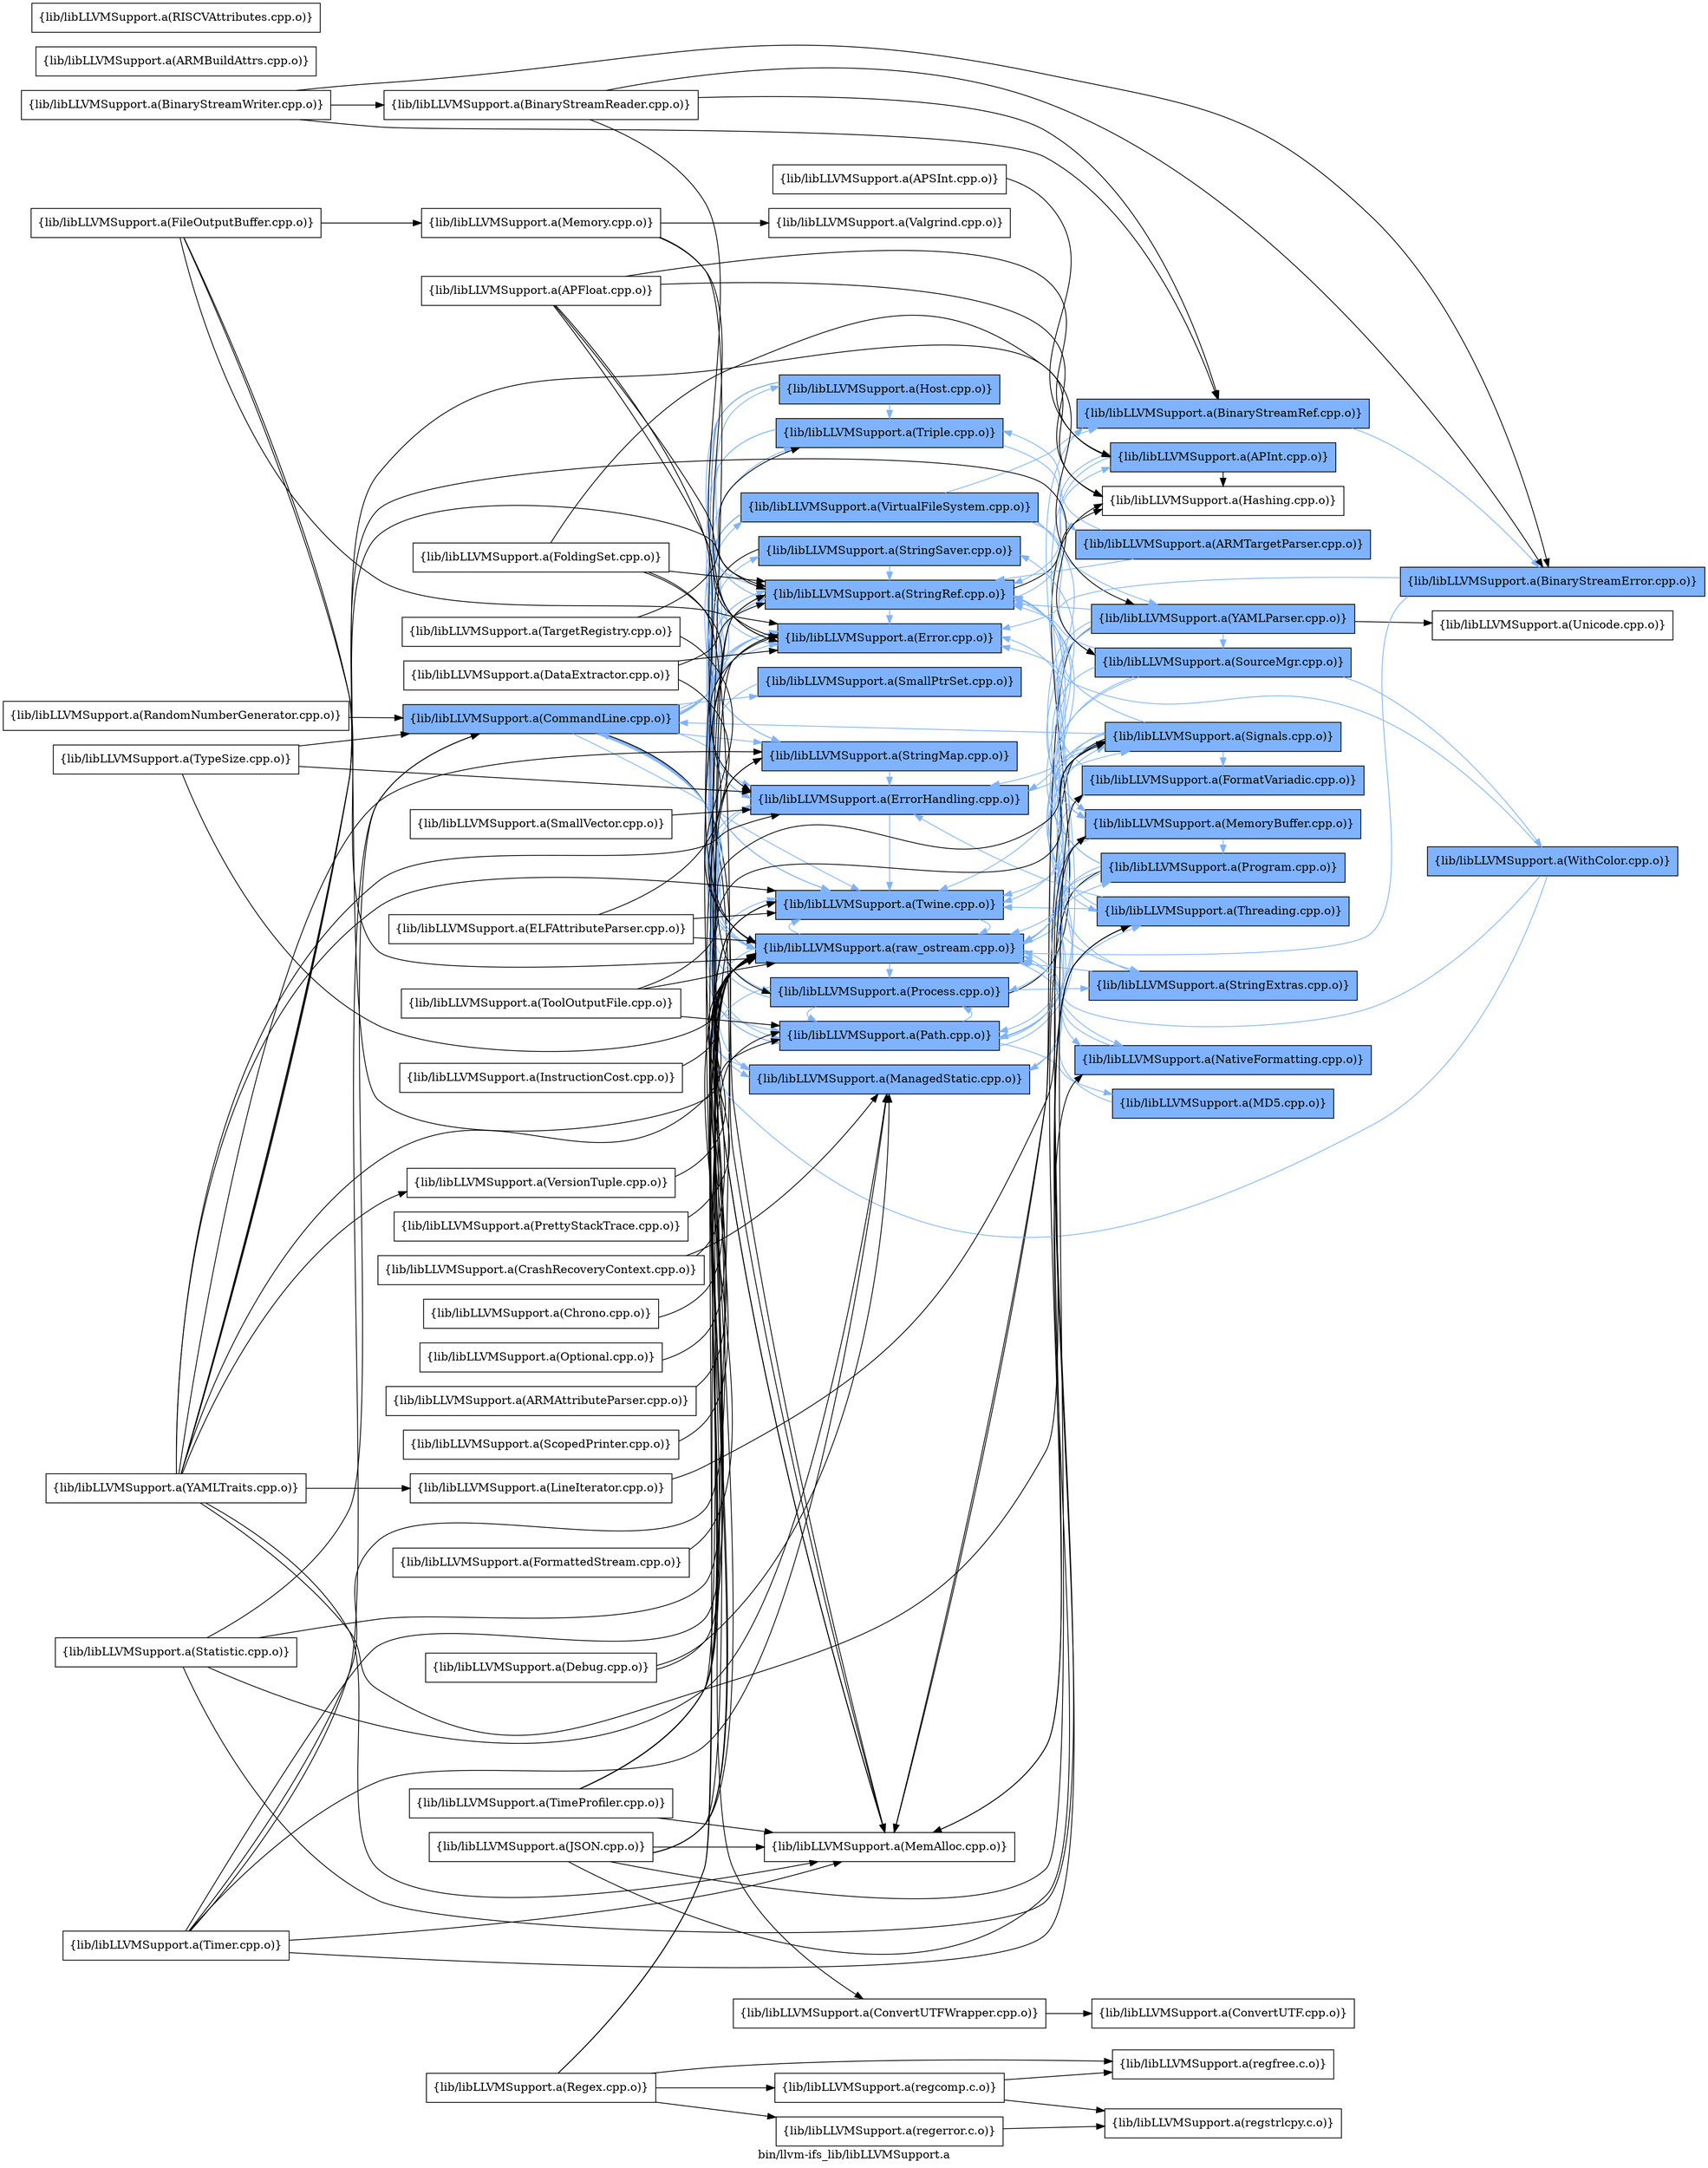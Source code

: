 digraph "bin/llvm-ifs_lib/libLLVMSupport.a" {
	label="bin/llvm-ifs_lib/libLLVMSupport.a";
	rankdir=LR;
	{ rank=same; Node0x55b523c15668;  }
	{ rank=same; Node0x55b523c16c48; Node0x55b523c1ea38; Node0x55b523c1e768; Node0x55b523c1ebc8; Node0x55b523c1dfe8; Node0x55b523c18868; Node0x55b523c1b338; Node0x55b523c19038; Node0x55b523c197b8; Node0x55b523c16a18; Node0x55b523c15258; Node0x55b523c1d958; Node0x55b523c18f48; Node0x55b523c18c78; Node0x55b523c17d78; Node0x55b523c1a528;  }
	{ rank=same; Node0x55b523c16568; Node0x55b523c1cff8; Node0x55b523c18188; Node0x55b523c17e68; Node0x55b523c162e8; Node0x55b523c17198; Node0x55b523c1d048; Node0x55b523c1ddb8; Node0x55b523c17918; Node0x55b523c1bf18; Node0x55b523c1ab18; Node0x55b523c1b0b8; Node0x55b523c1df48; Node0x55b523c1acf8; Node0x55b523c1e678;  }
	{ rank=same; Node0x55b523c15668;  }
	{ rank=same; Node0x55b523c16c48; Node0x55b523c1ea38; Node0x55b523c1e768; Node0x55b523c1ebc8; Node0x55b523c1dfe8; Node0x55b523c18868; Node0x55b523c1b338; Node0x55b523c19038; Node0x55b523c197b8; Node0x55b523c16a18; Node0x55b523c15258; Node0x55b523c1d958; Node0x55b523c18f48; Node0x55b523c18c78; Node0x55b523c17d78; Node0x55b523c1a528;  }
	{ rank=same; Node0x55b523c16568; Node0x55b523c1cff8; Node0x55b523c18188; Node0x55b523c17e68; Node0x55b523c162e8; Node0x55b523c17198; Node0x55b523c1d048; Node0x55b523c1ddb8; Node0x55b523c17918; Node0x55b523c1bf18; Node0x55b523c1ab18; Node0x55b523c1b0b8; Node0x55b523c1df48; Node0x55b523c1acf8; Node0x55b523c1e678;  }

	Node0x55b523c15668 [shape=record,shape=box,group=1,style=filled,fillcolor="0.600000 0.5 1",label="{lib/libLLVMSupport.a(CommandLine.cpp.o)}"];
	Node0x55b523c15668 -> Node0x55b523c16c48;
	Node0x55b523c15668 -> Node0x55b523c1ea38[color="0.600000 0.5 1"];
	Node0x55b523c15668 -> Node0x55b523c1e768[color="0.600000 0.5 1"];
	Node0x55b523c15668 -> Node0x55b523c1ebc8[color="0.600000 0.5 1"];
	Node0x55b523c15668 -> Node0x55b523c1dfe8;
	Node0x55b523c15668 -> Node0x55b523c18868[color="0.600000 0.5 1"];
	Node0x55b523c15668 -> Node0x55b523c1b338[color="0.600000 0.5 1"];
	Node0x55b523c15668 -> Node0x55b523c19038[color="0.600000 0.5 1"];
	Node0x55b523c15668 -> Node0x55b523c197b8[color="0.600000 0.5 1"];
	Node0x55b523c15668 -> Node0x55b523c16a18[color="0.600000 0.5 1"];
	Node0x55b523c15668 -> Node0x55b523c15258[color="0.600000 0.5 1"];
	Node0x55b523c15668 -> Node0x55b523c1d958[color="0.600000 0.5 1"];
	Node0x55b523c15668 -> Node0x55b523c18f48[color="0.600000 0.5 1"];
	Node0x55b523c15668 -> Node0x55b523c18c78[color="0.600000 0.5 1"];
	Node0x55b523c15668 -> Node0x55b523c17d78[color="0.600000 0.5 1"];
	Node0x55b523c15668 -> Node0x55b523c1a528[color="0.600000 0.5 1"];
	Node0x55b523c1ea38 [shape=record,shape=box,group=1,style=filled,fillcolor="0.600000 0.5 1",label="{lib/libLLVMSupport.a(Error.cpp.o)}"];
	Node0x55b523c1ea38 -> Node0x55b523c1e768[color="0.600000 0.5 1"];
	Node0x55b523c1ea38 -> Node0x55b523c1ebc8[color="0.600000 0.5 1"];
	Node0x55b523c1ea38 -> Node0x55b523c15258[color="0.600000 0.5 1"];
	Node0x55b523c1ea38 -> Node0x55b523c18f48[color="0.600000 0.5 1"];
	Node0x55b523c1dfe8 [shape=record,shape=box,group=0,label="{lib/libLLVMSupport.a(MemAlloc.cpp.o)}"];
	Node0x55b523c1ddb8 [shape=record,shape=box,group=1,style=filled,fillcolor="0.600000 0.5 1",label="{lib/libLLVMSupport.a(MemoryBuffer.cpp.o)}"];
	Node0x55b523c1ddb8 -> Node0x55b523c1ea38[color="0.600000 0.5 1"];
	Node0x55b523c1ddb8 -> Node0x55b523c15258[color="0.600000 0.5 1"];
	Node0x55b523c1ddb8 -> Node0x55b523c17d78[color="0.600000 0.5 1"];
	Node0x55b523c1ddb8 -> Node0x55b523c1a528[color="0.600000 0.5 1"];
	Node0x55b523c1ddb8 -> Node0x55b523c1df48[color="0.600000 0.5 1"];
	Node0x55b523c1a438 [shape=record,shape=box,group=0,label="{lib/libLLVMSupport.a(Optional.cpp.o)}"];
	Node0x55b523c1a438 -> Node0x55b523c18f48;
	Node0x55b523c197b8 [shape=record,shape=box,group=1,style=filled,fillcolor="0.600000 0.5 1",label="{lib/libLLVMSupport.a(StringRef.cpp.o)}"];
	Node0x55b523c197b8 -> Node0x55b523c1ea38[color="0.600000 0.5 1"];
	Node0x55b523c197b8 -> Node0x55b523c17e68[color="0.600000 0.5 1"];
	Node0x55b523c197b8 -> Node0x55b523c162e8;
	Node0x55b523c16a18 [shape=record,shape=box,group=1,style=filled,fillcolor="0.600000 0.5 1",label="{lib/libLLVMSupport.a(Triple.cpp.o)}"];
	Node0x55b523c16a18 -> Node0x55b523c197b8[color="0.600000 0.5 1"];
	Node0x55b523c16a18 -> Node0x55b523c17198[color="0.600000 0.5 1"];
	Node0x55b523c16a18 -> Node0x55b523c15258[color="0.600000 0.5 1"];
	Node0x55b523c15258 [shape=record,shape=box,group=1,style=filled,fillcolor="0.600000 0.5 1",label="{lib/libLLVMSupport.a(Twine.cpp.o)}"];
	Node0x55b523c15258 -> Node0x55b523c18f48[color="0.600000 0.5 1"];
	Node0x55b523c1ccd8 [shape=record,shape=box,group=0,label="{lib/libLLVMSupport.a(VersionTuple.cpp.o)}"];
	Node0x55b523c1ccd8 -> Node0x55b523c18f48;
	Node0x55b523c1b298 [shape=record,shape=box,group=1,style=filled,fillcolor="0.600000 0.5 1",label="{lib/libLLVMSupport.a(WithColor.cpp.o)}"];
	Node0x55b523c1b298 -> Node0x55b523c15668[color="0.600000 0.5 1"];
	Node0x55b523c1b298 -> Node0x55b523c1ea38[color="0.600000 0.5 1"];
	Node0x55b523c1b298 -> Node0x55b523c18f48[color="0.600000 0.5 1"];
	Node0x55b523c1a708 [shape=record,shape=box,group=0,label="{lib/libLLVMSupport.a(YAMLTraits.cpp.o)}"];
	Node0x55b523c1a708 -> Node0x55b523c1e768;
	Node0x55b523c1a708 -> Node0x55b523c1dfe8;
	Node0x55b523c1a708 -> Node0x55b523c1ddb8;
	Node0x55b523c1a708 -> Node0x55b523c17918;
	Node0x55b523c1a708 -> Node0x55b523c1b338;
	Node0x55b523c1a708 -> Node0x55b523c197b8;
	Node0x55b523c1a708 -> Node0x55b523c15258;
	Node0x55b523c1a708 -> Node0x55b523c1ccd8;
	Node0x55b523c1a708 -> Node0x55b523c1bf18;
	Node0x55b523c1a708 -> Node0x55b523c1aa28;
	Node0x55b523c1a708 -> Node0x55b523c18f48;
	Node0x55b523c18f48 [shape=record,shape=box,group=1,style=filled,fillcolor="0.600000 0.5 1",label="{lib/libLLVMSupport.a(raw_ostream.cpp.o)}"];
	Node0x55b523c18f48 -> Node0x55b523c1ea38[color="0.600000 0.5 1"];
	Node0x55b523c18f48 -> Node0x55b523c1e768[color="0.600000 0.5 1"];
	Node0x55b523c18f48 -> Node0x55b523c1ab18[color="0.600000 0.5 1"];
	Node0x55b523c18f48 -> Node0x55b523c1b0b8[color="0.600000 0.5 1"];
	Node0x55b523c18f48 -> Node0x55b523c15258[color="0.600000 0.5 1"];
	Node0x55b523c18f48 -> Node0x55b523c17d78[color="0.600000 0.5 1"];
	Node0x55b523c18f48 -> Node0x55b523c1a528[color="0.600000 0.5 1"];
	Node0x55b523c18f48 -> Node0x55b523c1df48[color="0.600000 0.5 1"];
	Node0x55b523c1ade8 [shape=record,shape=box,group=0,label="{lib/libLLVMSupport.a(FileOutputBuffer.cpp.o)}"];
	Node0x55b523c1ade8 -> Node0x55b523c1ea38;
	Node0x55b523c1ade8 -> Node0x55b523c18f48;
	Node0x55b523c1ade8 -> Node0x55b523c19df8;
	Node0x55b523c1ade8 -> Node0x55b523c17d78;
	Node0x55b523c17d78 [shape=record,shape=box,group=1,style=filled,fillcolor="0.600000 0.5 1",label="{lib/libLLVMSupport.a(Path.cpp.o)}"];
	Node0x55b523c17d78 -> Node0x55b523c1d048[color="0.600000 0.5 1"];
	Node0x55b523c17d78 -> Node0x55b523c1ea38[color="0.600000 0.5 1"];
	Node0x55b523c17d78 -> Node0x55b523c197b8[color="0.600000 0.5 1"];
	Node0x55b523c17d78 -> Node0x55b523c15258[color="0.600000 0.5 1"];
	Node0x55b523c17d78 -> Node0x55b523c1acf8[color="0.600000 0.5 1"];
	Node0x55b523c17d78 -> Node0x55b523c1a528[color="0.600000 0.5 1"];
	Node0x55b523c17d78 -> Node0x55b523c1cff8[color="0.600000 0.5 1"];
	Node0x55b523c1ebc8 [shape=record,shape=box,group=1,style=filled,fillcolor="0.600000 0.5 1",label="{lib/libLLVMSupport.a(ManagedStatic.cpp.o)}"];
	Node0x55b523c1ebc8 -> Node0x55b523c18188[color="0.600000 0.5 1"];
	Node0x55b523c1e768 [shape=record,shape=box,group=1,style=filled,fillcolor="0.600000 0.5 1",label="{lib/libLLVMSupport.a(ErrorHandling.cpp.o)}"];
	Node0x55b523c1e768 -> Node0x55b523c15258[color="0.600000 0.5 1"];
	Node0x55b523c1e768 -> Node0x55b523c18f48[color="0.600000 0.5 1"];
	Node0x55b523c1e768 -> Node0x55b523c1cff8[color="0.600000 0.5 1"];
	Node0x55b523c18c78 [shape=record,shape=box,group=1,style=filled,fillcolor="0.600000 0.5 1",label="{lib/libLLVMSupport.a(Host.cpp.o)}"];
	Node0x55b523c18c78 -> Node0x55b523c1dfe8;
	Node0x55b523c18c78 -> Node0x55b523c1b338[color="0.600000 0.5 1"];
	Node0x55b523c18c78 -> Node0x55b523c197b8[color="0.600000 0.5 1"];
	Node0x55b523c18c78 -> Node0x55b523c16a18[color="0.600000 0.5 1"];
	Node0x55b523c18c78 -> Node0x55b523c18f48[color="0.600000 0.5 1"];
	Node0x55b523c18868 [shape=record,shape=box,group=1,style=filled,fillcolor="0.600000 0.5 1",label="{lib/libLLVMSupport.a(SmallPtrSet.cpp.o)}"];
	Node0x55b523c18868 -> Node0x55b523c1e768[color="0.600000 0.5 1"];
	Node0x55b523c19038 [shape=record,shape=box,group=1,style=filled,fillcolor="0.600000 0.5 1",label="{lib/libLLVMSupport.a(StringSaver.cpp.o)}"];
	Node0x55b523c19038 -> Node0x55b523c1dfe8;
	Node0x55b523c19038 -> Node0x55b523c197b8[color="0.600000 0.5 1"];
	Node0x55b523c17918 [shape=record,shape=box,group=1,style=filled,fillcolor="0.600000 0.5 1",label="{lib/libLLVMSupport.a(SourceMgr.cpp.o)}"];
	Node0x55b523c17918 -> Node0x55b523c1ddb8[color="0.600000 0.5 1"];
	Node0x55b523c17918 -> Node0x55b523c197b8[color="0.600000 0.5 1"];
	Node0x55b523c17918 -> Node0x55b523c15258[color="0.600000 0.5 1"];
	Node0x55b523c17918 -> Node0x55b523c1b298[color="0.600000 0.5 1"];
	Node0x55b523c17918 -> Node0x55b523c18f48[color="0.600000 0.5 1"];
	Node0x55b523c1a118 [shape=record,shape=box,group=0,label="{lib/libLLVMSupport.a(ARMBuildAttrs.cpp.o)}"];
	Node0x55b523c1a0c8 [shape=record,shape=box,group=0,label="{lib/libLLVMSupport.a(RISCVAttributes.cpp.o)}"];
	Node0x55b523c1b6a8 [shape=record,shape=box,group=0,label="{lib/libLLVMSupport.a(BinaryStreamReader.cpp.o)}"];
	Node0x55b523c1b6a8 -> Node0x55b523c1c288;
	Node0x55b523c1b6a8 -> Node0x55b523c1d048;
	Node0x55b523c1b6a8 -> Node0x55b523c1ea38;
	Node0x55b523c1b338 [shape=record,shape=box,group=1,style=filled,fillcolor="0.600000 0.5 1",label="{lib/libLLVMSupport.a(StringMap.cpp.o)}"];
	Node0x55b523c1b338 -> Node0x55b523c1e768[color="0.600000 0.5 1"];
	Node0x55b523c1c288 [shape=record,shape=box,group=1,style=filled,fillcolor="0.600000 0.5 1",label="{lib/libLLVMSupport.a(BinaryStreamError.cpp.o)}"];
	Node0x55b523c1c288 -> Node0x55b523c1ea38[color="0.600000 0.5 1"];
	Node0x55b523c1c288 -> Node0x55b523c18f48[color="0.600000 0.5 1"];
	Node0x55b523c1d048 [shape=record,shape=box,group=1,style=filled,fillcolor="0.600000 0.5 1",label="{lib/libLLVMSupport.a(BinaryStreamRef.cpp.o)}"];
	Node0x55b523c1d048 -> Node0x55b523c1c288[color="0.600000 0.5 1"];
	Node0x55b523c1ab18 [shape=record,shape=box,group=1,style=filled,fillcolor="0.600000 0.5 1",label="{lib/libLLVMSupport.a(FormatVariadic.cpp.o)}"];
	Node0x55b523c1ab18 -> Node0x55b523c197b8[color="0.600000 0.5 1"];
	Node0x55b523c1b0b8 [shape=record,shape=box,group=1,style=filled,fillcolor="0.600000 0.5 1",label="{lib/libLLVMSupport.a(NativeFormatting.cpp.o)}"];
	Node0x55b523c1b0b8 -> Node0x55b523c18f48[color="0.600000 0.5 1"];
	Node0x55b523c1a7f8 [shape=record,shape=box,group=0,label="{lib/libLLVMSupport.a(ARMAttributeParser.cpp.o)}"];
	Node0x55b523c1a7f8 -> Node0x55b523c18f48;
	Node0x55b523c16c48 [shape=record,shape=box,group=0,label="{lib/libLLVMSupport.a(ConvertUTFWrapper.cpp.o)}"];
	Node0x55b523c16c48 -> Node0x55b523c16568;
	Node0x55b523c1d958 [shape=record,shape=box,group=1,style=filled,fillcolor="0.600000 0.5 1",label="{lib/libLLVMSupport.a(VirtualFileSystem.cpp.o)}"];
	Node0x55b523c1d958 -> Node0x55b523c1d048[color="0.600000 0.5 1"];
	Node0x55b523c1d958 -> Node0x55b523c1ea38[color="0.600000 0.5 1"];
	Node0x55b523c1d958 -> Node0x55b523c1dfe8;
	Node0x55b523c1d958 -> Node0x55b523c1ddb8[color="0.600000 0.5 1"];
	Node0x55b523c1d958 -> Node0x55b523c17918[color="0.600000 0.5 1"];
	Node0x55b523c1d958 -> Node0x55b523c1b338[color="0.600000 0.5 1"];
	Node0x55b523c1d958 -> Node0x55b523c197b8[color="0.600000 0.5 1"];
	Node0x55b523c1d958 -> Node0x55b523c15258[color="0.600000 0.5 1"];
	Node0x55b523c1d958 -> Node0x55b523c1bf18[color="0.600000 0.5 1"];
	Node0x55b523c1d958 -> Node0x55b523c18f48[color="0.600000 0.5 1"];
	Node0x55b523c1d958 -> Node0x55b523c17d78[color="0.600000 0.5 1"];
	Node0x55b523c1a528 [shape=record,shape=box,group=1,style=filled,fillcolor="0.600000 0.5 1",label="{lib/libLLVMSupport.a(Process.cpp.o)}"];
	Node0x55b523c1a528 -> Node0x55b523c1ea38[color="0.600000 0.5 1"];
	Node0x55b523c1a528 -> Node0x55b523c1ebc8[color="0.600000 0.5 1"];
	Node0x55b523c1a528 -> Node0x55b523c197b8[color="0.600000 0.5 1"];
	Node0x55b523c1a528 -> Node0x55b523c162e8;
	Node0x55b523c1a528 -> Node0x55b523c17d78[color="0.600000 0.5 1"];
	Node0x55b523c1a528 -> Node0x55b523c1e678[color="0.600000 0.5 1"];
	Node0x55b523c16568 [shape=record,shape=box,group=0,label="{lib/libLLVMSupport.a(ConvertUTF.cpp.o)}"];
	Node0x55b523c16838 [shape=record,shape=box,group=0,label="{lib/libLLVMSupport.a(DataExtractor.cpp.o)}"];
	Node0x55b523c16838 -> Node0x55b523c1ea38;
	Node0x55b523c16838 -> Node0x55b523c197b8;
	Node0x55b523c16838 -> Node0x55b523c18f48;
	Node0x55b523c1d138 [shape=record,shape=box,group=0,label="{lib/libLLVMSupport.a(ELFAttributeParser.cpp.o)}"];
	Node0x55b523c1d138 -> Node0x55b523c1ea38;
	Node0x55b523c1d138 -> Node0x55b523c15258;
	Node0x55b523c1d138 -> Node0x55b523c18f48;
	Node0x55b523c1cff8 [shape=record,shape=box,group=1,style=filled,fillcolor="0.600000 0.5 1",label="{lib/libLLVMSupport.a(Signals.cpp.o)}"];
	Node0x55b523c1cff8 -> Node0x55b523c15668[color="0.600000 0.5 1"];
	Node0x55b523c1cff8 -> Node0x55b523c1e768[color="0.600000 0.5 1"];
	Node0x55b523c1cff8 -> Node0x55b523c1ab18[color="0.600000 0.5 1"];
	Node0x55b523c1cff8 -> Node0x55b523c1ebc8[color="0.600000 0.5 1"];
	Node0x55b523c1cff8 -> Node0x55b523c1dfe8;
	Node0x55b523c1cff8 -> Node0x55b523c1ddb8[color="0.600000 0.5 1"];
	Node0x55b523c1cff8 -> Node0x55b523c1b0b8[color="0.600000 0.5 1"];
	Node0x55b523c1cff8 -> Node0x55b523c197b8[color="0.600000 0.5 1"];
	Node0x55b523c1cff8 -> Node0x55b523c15258[color="0.600000 0.5 1"];
	Node0x55b523c1cff8 -> Node0x55b523c18f48[color="0.600000 0.5 1"];
	Node0x55b523c1cff8 -> Node0x55b523c17d78[color="0.600000 0.5 1"];
	Node0x55b523c1cff8 -> Node0x55b523c18188[color="0.600000 0.5 1"];
	Node0x55b523c1e308 [shape=record,shape=box,group=0,label="{lib/libLLVMSupport.a(Debug.cpp.o)}"];
	Node0x55b523c1e308 -> Node0x55b523c1ebc8;
	Node0x55b523c1e308 -> Node0x55b523c18f48;
	Node0x55b523c19df8 [shape=record,shape=box,group=0,label="{lib/libLLVMSupport.a(Memory.cpp.o)}"];
	Node0x55b523c19df8 -> Node0x55b523c1ea38;
	Node0x55b523c19df8 -> Node0x55b523c1a528;
	Node0x55b523c19df8 -> Node0x55b523c18958;
	Node0x55b523c18188 [shape=record,shape=box,group=1,style=filled,fillcolor="0.600000 0.5 1",label="{lib/libLLVMSupport.a(Threading.cpp.o)}"];
	Node0x55b523c18188 -> Node0x55b523c1e768[color="0.600000 0.5 1"];
	Node0x55b523c18188 -> Node0x55b523c1dfe8;
	Node0x55b523c18188 -> Node0x55b523c197b8[color="0.600000 0.5 1"];
	Node0x55b523c18188 -> Node0x55b523c15258[color="0.600000 0.5 1"];
	Node0x55b523c1df48 [shape=record,shape=box,group=1,style=filled,fillcolor="0.600000 0.5 1",label="{lib/libLLVMSupport.a(Program.cpp.o)}"];
	Node0x55b523c1df48 -> Node0x55b523c1dfe8;
	Node0x55b523c1df48 -> Node0x55b523c19038[color="0.600000 0.5 1"];
	Node0x55b523c1df48 -> Node0x55b523c197b8[color="0.600000 0.5 1"];
	Node0x55b523c1df48 -> Node0x55b523c18f48[color="0.600000 0.5 1"];
	Node0x55b523c1df48 -> Node0x55b523c17d78[color="0.600000 0.5 1"];
	Node0x55b523c1df48 -> Node0x55b523c1e678[color="0.600000 0.5 1"];
	Node0x55b523c1bb08 [shape=record,shape=box,group=0,label="{lib/libLLVMSupport.a(ScopedPrinter.cpp.o)}"];
	Node0x55b523c1bb08 -> Node0x55b523c18f48;
	Node0x55b523c18098 [shape=record,shape=box,group=0,label="{lib/libLLVMSupport.a(SmallVector.cpp.o)}"];
	Node0x55b523c18098 -> Node0x55b523c1e768;
	Node0x55b523c17e68 [shape=record,shape=box,group=1,style=filled,fillcolor="0.600000 0.5 1",label="{lib/libLLVMSupport.a(APInt.cpp.o)}"];
	Node0x55b523c17e68 -> Node0x55b523c197b8[color="0.600000 0.5 1"];
	Node0x55b523c17e68 -> Node0x55b523c162e8;
	Node0x55b523c17e68 -> Node0x55b523c18f48[color="0.600000 0.5 1"];
	Node0x55b523c162e8 [shape=record,shape=box,group=0,label="{lib/libLLVMSupport.a(Hashing.cpp.o)}"];
	Node0x55b523c17738 [shape=record,shape=box,group=0,label="{lib/libLLVMSupport.a(APFloat.cpp.o)}"];
	Node0x55b523c17738 -> Node0x55b523c1ea38;
	Node0x55b523c17738 -> Node0x55b523c197b8;
	Node0x55b523c17738 -> Node0x55b523c17e68;
	Node0x55b523c17738 -> Node0x55b523c162e8;
	Node0x55b523c17738 -> Node0x55b523c18f48;
	Node0x55b523c18458 [shape=record,shape=box,group=0,label="{lib/libLLVMSupport.a(FoldingSet.cpp.o)}"];
	Node0x55b523c18458 -> Node0x55b523c1e768;
	Node0x55b523c18458 -> Node0x55b523c1dfe8;
	Node0x55b523c18458 -> Node0x55b523c197b8;
	Node0x55b523c18458 -> Node0x55b523c162e8;
	Node0x55b523c17198 [shape=record,shape=box,group=1,style=filled,fillcolor="0.600000 0.5 1",label="{lib/libLLVMSupport.a(ARMTargetParser.cpp.o)}"];
	Node0x55b523c17198 -> Node0x55b523c197b8[color="0.600000 0.5 1"];
	Node0x55b523c17198 -> Node0x55b523c16a18[color="0.600000 0.5 1"];
	Node0x55b523c159d8 [shape=record,shape=box,group=0,label="{lib/libLLVMSupport.a(TypeSize.cpp.o)}"];
	Node0x55b523c159d8 -> Node0x55b523c15668;
	Node0x55b523c159d8 -> Node0x55b523c1e768;
	Node0x55b523c159d8 -> Node0x55b523c18f48;
	Node0x55b523c1bf18 [shape=record,shape=box,group=1,style=filled,fillcolor="0.600000 0.5 1",label="{lib/libLLVMSupport.a(YAMLParser.cpp.o)}"];
	Node0x55b523c1bf18 -> Node0x55b523c1e768[color="0.600000 0.5 1"];
	Node0x55b523c1bf18 -> Node0x55b523c1dfe8;
	Node0x55b523c1bf18 -> Node0x55b523c1ddb8[color="0.600000 0.5 1"];
	Node0x55b523c1bf18 -> Node0x55b523c17918[color="0.600000 0.5 1"];
	Node0x55b523c1bf18 -> Node0x55b523c197b8[color="0.600000 0.5 1"];
	Node0x55b523c1bf18 -> Node0x55b523c1c328;
	Node0x55b523c1bf18 -> Node0x55b523c18f48[color="0.600000 0.5 1"];
	Node0x55b523c1c328 [shape=record,shape=box,group=0,label="{lib/libLLVMSupport.a(Unicode.cpp.o)}"];
	Node0x55b523c1aa28 [shape=record,shape=box,group=0,label="{lib/libLLVMSupport.a(LineIterator.cpp.o)}"];
	Node0x55b523c1aa28 -> Node0x55b523c1ddb8;
	Node0x55b523c18958 [shape=record,shape=box,group=0,label="{lib/libLLVMSupport.a(Valgrind.cpp.o)}"];
	Node0x55b523c1acf8 [shape=record,shape=box,group=1,style=filled,fillcolor="0.600000 0.5 1",label="{lib/libLLVMSupport.a(MD5.cpp.o)}"];
	Node0x55b523c1acf8 -> Node0x55b523c18f48[color="0.600000 0.5 1"];
	Node0x55b523c1e678 [shape=record,shape=box,group=1,style=filled,fillcolor="0.600000 0.5 1",label="{lib/libLLVMSupport.a(StringExtras.cpp.o)}"];
	Node0x55b523c1e678 -> Node0x55b523c197b8[color="0.600000 0.5 1"];
	Node0x55b523c1e678 -> Node0x55b523c18f48[color="0.600000 0.5 1"];
	Node0x55b523c1ec18 [shape=record,shape=box,group=0,label="{lib/libLLVMSupport.a(CrashRecoveryContext.cpp.o)}"];
	Node0x55b523c1ec18 -> Node0x55b523c1ebc8;
	Node0x55b523c1ec18 -> Node0x55b523c1cff8;
	Node0x55b523c1c918 [shape=record,shape=box,group=0,label="{lib/libLLVMSupport.a(TargetRegistry.cpp.o)}"];
	Node0x55b523c1c918 -> Node0x55b523c16a18;
	Node0x55b523c1c918 -> Node0x55b523c18f48;
	Node0x55b523c18b38 [shape=record,shape=box,group=0,label="{lib/libLLVMSupport.a(BinaryStreamWriter.cpp.o)}"];
	Node0x55b523c18b38 -> Node0x55b523c1c288;
	Node0x55b523c18b38 -> Node0x55b523c1b6a8;
	Node0x55b523c18b38 -> Node0x55b523c1d048;
	Node0x55b523c1c468 [shape=record,shape=box,group=0,label="{lib/libLLVMSupport.a(APSInt.cpp.o)}"];
	Node0x55b523c1c468 -> Node0x55b523c17e68;
	Node0x55b523c1ce68 [shape=record,shape=box,group=0,label="{lib/libLLVMSupport.a(FormattedStream.cpp.o)}"];
	Node0x55b523c1ce68 -> Node0x55b523c18f48;
	Node0x55b523c1d458 [shape=record,shape=box,group=0,label="{lib/libLLVMSupport.a(Regex.cpp.o)}"];
	Node0x55b523c1d458 -> Node0x55b523c197b8;
	Node0x55b523c1d458 -> Node0x55b523c15258;
	Node0x55b523c1d458 -> Node0x55b523c16518;
	Node0x55b523c1d458 -> Node0x55b523c16e28;
	Node0x55b523c1d458 -> Node0x55b523c15208;
	Node0x55b523c16518 [shape=record,shape=box,group=0,label="{lib/libLLVMSupport.a(regcomp.c.o)}"];
	Node0x55b523c16518 -> Node0x55b523c171e8;
	Node0x55b523c16518 -> Node0x55b523c16e28;
	Node0x55b523c16e28 [shape=record,shape=box,group=0,label="{lib/libLLVMSupport.a(regfree.c.o)}"];
	Node0x55b523c15208 [shape=record,shape=box,group=0,label="{lib/libLLVMSupport.a(regerror.c.o)}"];
	Node0x55b523c15208 -> Node0x55b523c171e8;
	Node0x55b523c171e8 [shape=record,shape=box,group=0,label="{lib/libLLVMSupport.a(regstrlcpy.c.o)}"];
	Node0x55b523c178c8 [shape=record,shape=box,group=0,label="{lib/libLLVMSupport.a(InstructionCost.cpp.o)}"];
	Node0x55b523c178c8 -> Node0x55b523c18f48;
	Node0x55b523c16ba8 [shape=record,shape=box,group=0,label="{lib/libLLVMSupport.a(ToolOutputFile.cpp.o)}"];
	Node0x55b523c16ba8 -> Node0x55b523c18f48;
	Node0x55b523c16ba8 -> Node0x55b523c17d78;
	Node0x55b523c16ba8 -> Node0x55b523c1cff8;
	Node0x55b523c1b388 [shape=record,shape=box,group=0,label="{lib/libLLVMSupport.a(RandomNumberGenerator.cpp.o)}"];
	Node0x55b523c1b388 -> Node0x55b523c15668;
	Node0x55b523c1ad98 [shape=record,shape=box,group=0,label="{lib/libLLVMSupport.a(Statistic.cpp.o)}"];
	Node0x55b523c1ad98 -> Node0x55b523c15668;
	Node0x55b523c1ad98 -> Node0x55b523c1ebc8;
	Node0x55b523c1ad98 -> Node0x55b523c18f48;
	Node0x55b523c1ad98 -> Node0x55b523c18188;
	Node0x55b523c1a168 [shape=record,shape=box,group=0,label="{lib/libLLVMSupport.a(Timer.cpp.o)}"];
	Node0x55b523c1a168 -> Node0x55b523c15668;
	Node0x55b523c1a168 -> Node0x55b523c1ebc8;
	Node0x55b523c1a168 -> Node0x55b523c1dfe8;
	Node0x55b523c1a168 -> Node0x55b523c1b338;
	Node0x55b523c1a168 -> Node0x55b523c18f48;
	Node0x55b523c1a168 -> Node0x55b523c18188;
	Node0x55b523c1b108 [shape=record,shape=box,group=0,label="{lib/libLLVMSupport.a(TimeProfiler.cpp.o)}"];
	Node0x55b523c1b108 -> Node0x55b523c1ea38;
	Node0x55b523c1b108 -> Node0x55b523c1dfe8;
	Node0x55b523c1b108 -> Node0x55b523c1b338;
	Node0x55b523c1b108 -> Node0x55b523c15258;
	Node0x55b523c1b108 -> Node0x55b523c18f48;
	Node0x55b523c1b108 -> Node0x55b523c17d78;
	Node0x55b523c15708 [shape=record,shape=box,group=0,label="{lib/libLLVMSupport.a(JSON.cpp.o)}"];
	Node0x55b523c15708 -> Node0x55b523c1ea38;
	Node0x55b523c15708 -> Node0x55b523c1ab18;
	Node0x55b523c15708 -> Node0x55b523c1dfe8;
	Node0x55b523c15708 -> Node0x55b523c1b0b8;
	Node0x55b523c15708 -> Node0x55b523c197b8;
	Node0x55b523c15708 -> Node0x55b523c15258;
	Node0x55b523c15708 -> Node0x55b523c18f48;
	Node0x55b523c17288 [shape=record,shape=box,group=0,label="{lib/libLLVMSupport.a(PrettyStackTrace.cpp.o)}"];
	Node0x55b523c17288 -> Node0x55b523c18f48;
	Node0x55b523c164c8 [shape=record,shape=box,group=0,label="{lib/libLLVMSupport.a(Chrono.cpp.o)}"];
	Node0x55b523c164c8 -> Node0x55b523c18f48;
}
